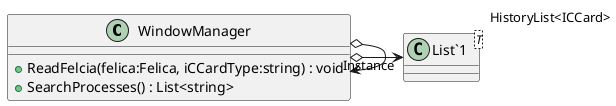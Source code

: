 @startuml
class WindowManager {
    + ReadFelcia(felica:Felica, iCCardType:string) : void
    + SearchProcesses() : List<string>
}
class "List`1"<T> {
}
WindowManager o-> "Instance" WindowManager
WindowManager o-> "HistoryList<ICCard>" "List`1"
@enduml
